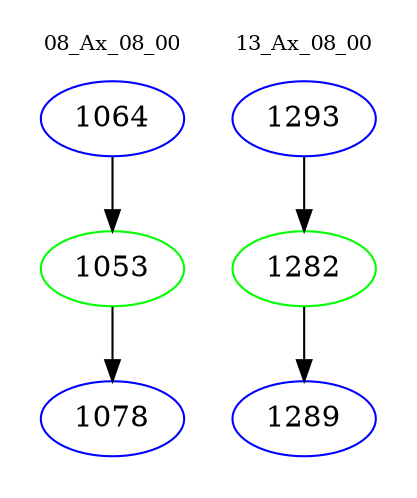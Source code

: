 digraph{
subgraph cluster_0 {
color = white
label = "08_Ax_08_00";
fontsize=10;
T0_1064 [label="1064", color="blue"]
T0_1064 -> T0_1053 [color="black"]
T0_1053 [label="1053", color="green"]
T0_1053 -> T0_1078 [color="black"]
T0_1078 [label="1078", color="blue"]
}
subgraph cluster_1 {
color = white
label = "13_Ax_08_00";
fontsize=10;
T1_1293 [label="1293", color="blue"]
T1_1293 -> T1_1282 [color="black"]
T1_1282 [label="1282", color="green"]
T1_1282 -> T1_1289 [color="black"]
T1_1289 [label="1289", color="blue"]
}
}
